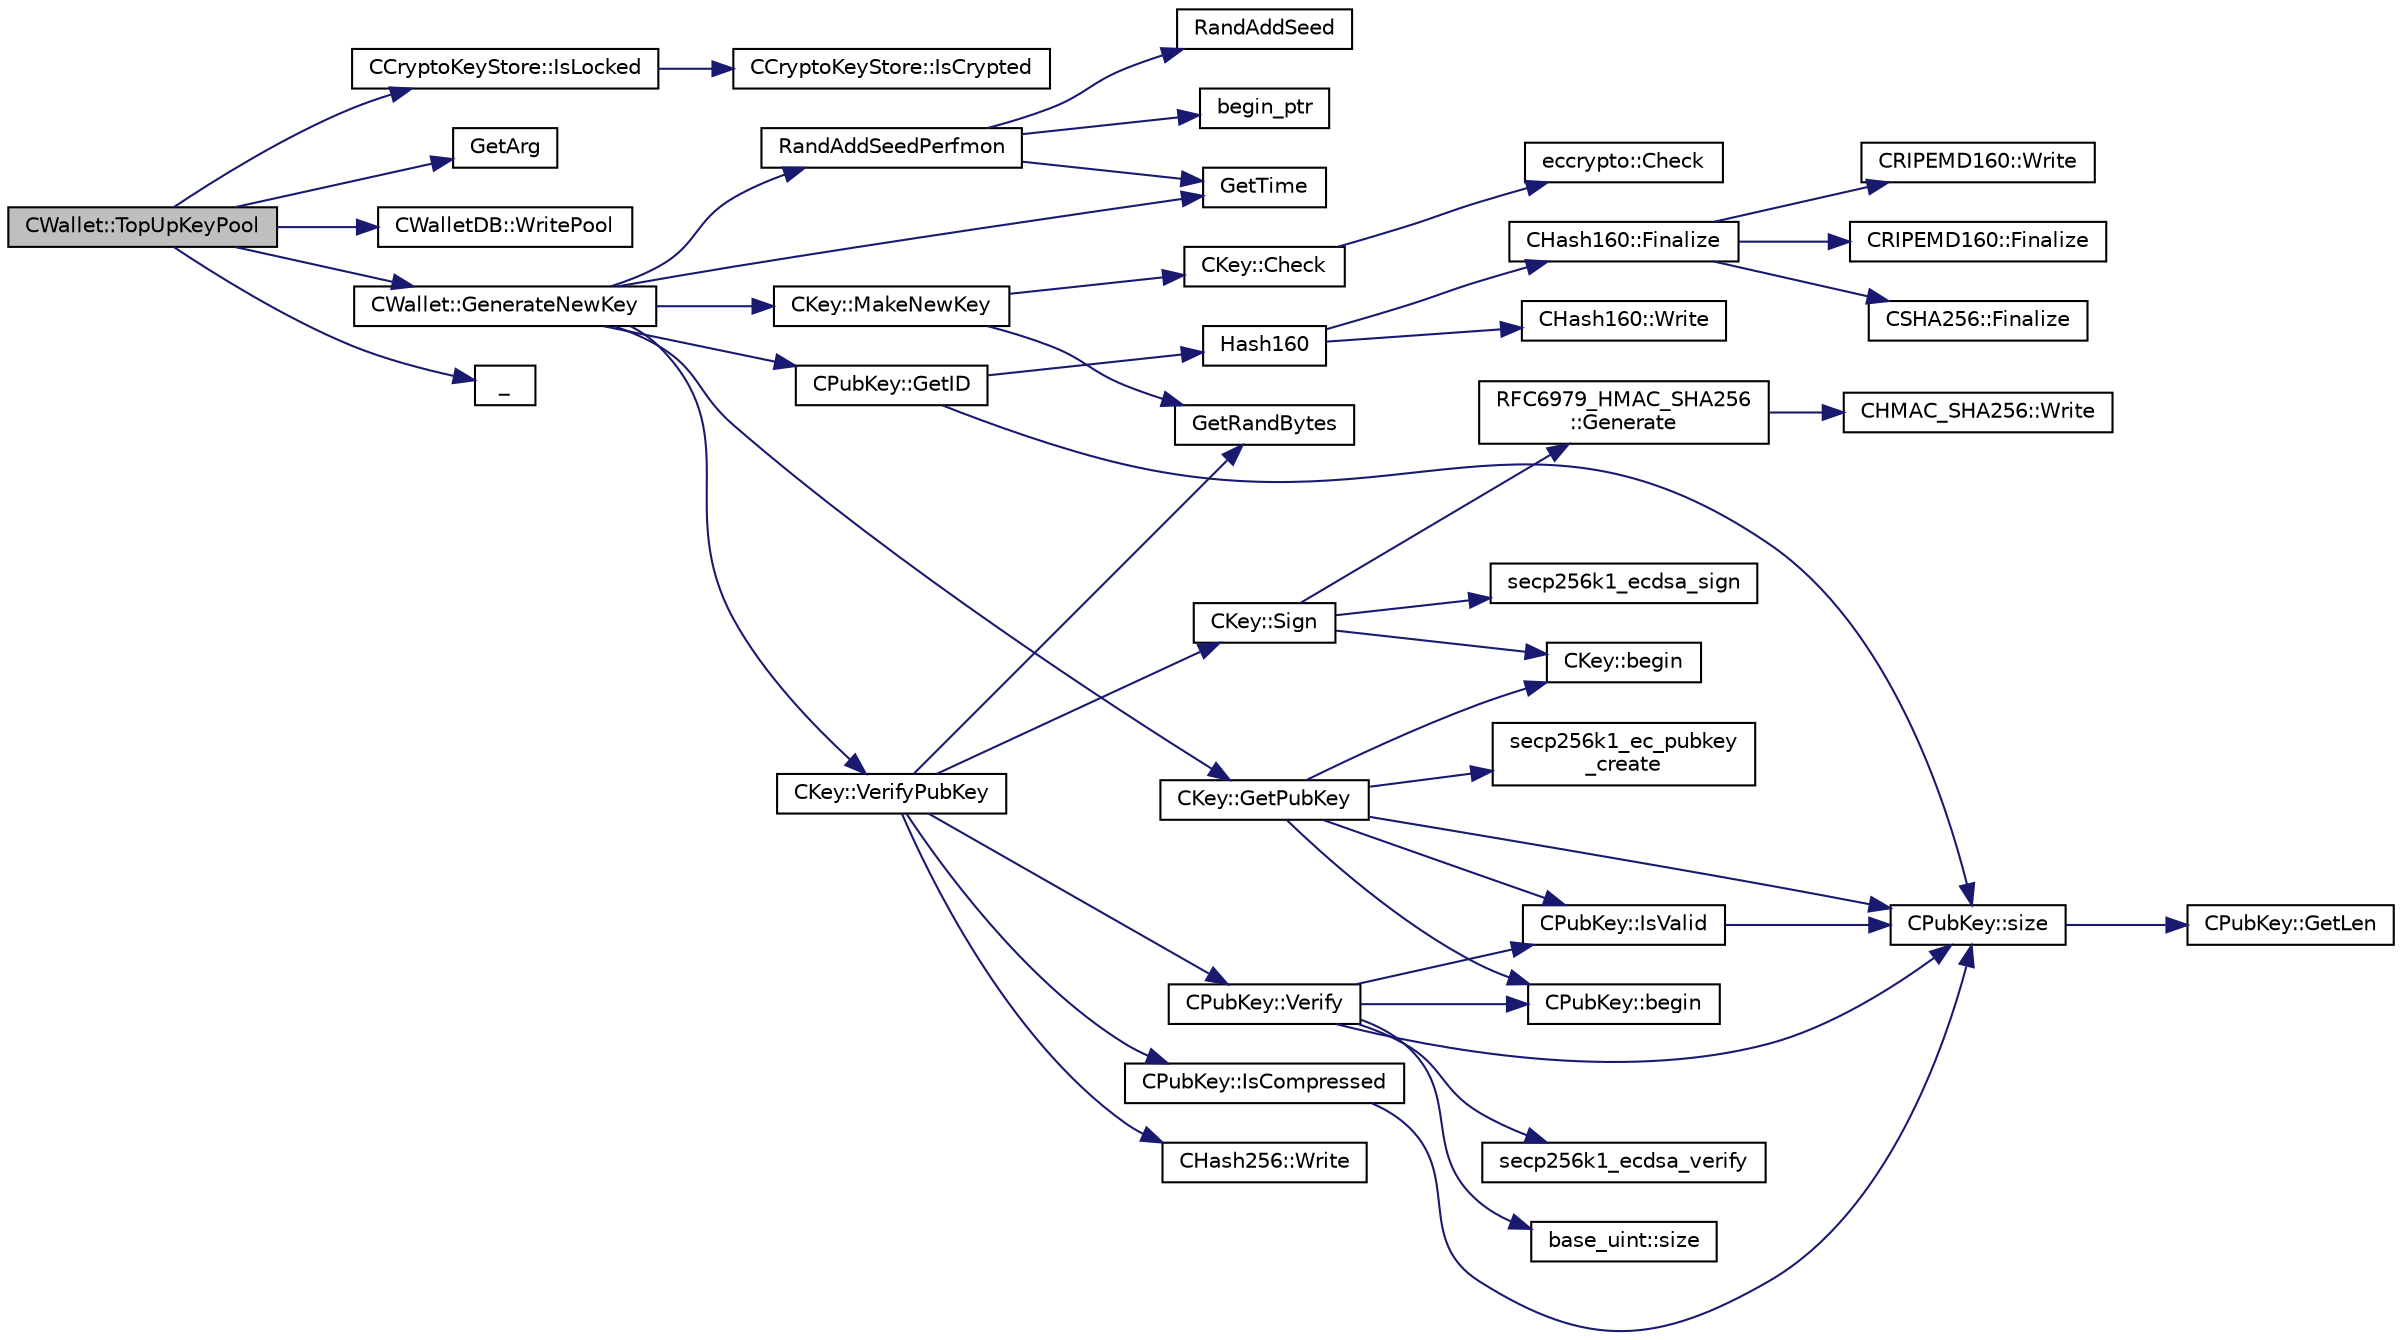 digraph "CWallet::TopUpKeyPool"
{
  edge [fontname="Helvetica",fontsize="10",labelfontname="Helvetica",labelfontsize="10"];
  node [fontname="Helvetica",fontsize="10",shape=record];
  rankdir="LR";
  Node1322 [label="CWallet::TopUpKeyPool",height=0.2,width=0.4,color="black", fillcolor="grey75", style="filled", fontcolor="black"];
  Node1322 -> Node1323 [color="midnightblue",fontsize="10",style="solid",fontname="Helvetica"];
  Node1323 [label="CCryptoKeyStore::IsLocked",height=0.2,width=0.4,color="black", fillcolor="white", style="filled",URL="$class_c_crypto_key_store.html#a52919fa284a3aa10f1b4bd6018b6dbee"];
  Node1323 -> Node1324 [color="midnightblue",fontsize="10",style="solid",fontname="Helvetica"];
  Node1324 [label="CCryptoKeyStore::IsCrypted",height=0.2,width=0.4,color="black", fillcolor="white", style="filled",URL="$class_c_crypto_key_store.html#acc8fed44366c98fb481333ca6e867088"];
  Node1322 -> Node1325 [color="midnightblue",fontsize="10",style="solid",fontname="Helvetica"];
  Node1325 [label="GetArg",height=0.2,width=0.4,color="black", fillcolor="white", style="filled",URL="$util_8cpp.html#a24f685720bf40370e5bd2a192ad50cd8",tooltip="Return string argument or default value. "];
  Node1322 -> Node1326 [color="midnightblue",fontsize="10",style="solid",fontname="Helvetica"];
  Node1326 [label="CWalletDB::WritePool",height=0.2,width=0.4,color="black", fillcolor="white", style="filled",URL="$class_c_wallet_d_b.html#ad43630ad28a68c3e8b1a633f09aa0964"];
  Node1322 -> Node1327 [color="midnightblue",fontsize="10",style="solid",fontname="Helvetica"];
  Node1327 [label="CWallet::GenerateNewKey",height=0.2,width=0.4,color="black", fillcolor="white", style="filled",URL="$group__map_wallet.html#ga061fe7f54f80ec40f856b3e6365c2f4a"];
  Node1327 -> Node1328 [color="midnightblue",fontsize="10",style="solid",fontname="Helvetica"];
  Node1328 [label="RandAddSeedPerfmon",height=0.2,width=0.4,color="black", fillcolor="white", style="filled",URL="$random_8cpp.html#a786af12a87491f8dc24351d93b9833b6"];
  Node1328 -> Node1329 [color="midnightblue",fontsize="10",style="solid",fontname="Helvetica"];
  Node1329 [label="RandAddSeed",height=0.2,width=0.4,color="black", fillcolor="white", style="filled",URL="$random_8cpp.html#ab699fbdf803610a4e2060fd87787f7e0",tooltip="Seed OpenSSL PRNG with additional entropy data. "];
  Node1328 -> Node1330 [color="midnightblue",fontsize="10",style="solid",fontname="Helvetica"];
  Node1330 [label="GetTime",height=0.2,width=0.4,color="black", fillcolor="white", style="filled",URL="$utiltime_8cpp.html#a46fac5fba8ba905b5f9acb364f5d8c6f",tooltip="For unit testing. "];
  Node1328 -> Node1331 [color="midnightblue",fontsize="10",style="solid",fontname="Helvetica"];
  Node1331 [label="begin_ptr",height=0.2,width=0.4,color="black", fillcolor="white", style="filled",URL="$serialize_8h.html#a19966d167c527d2be493ac9aba27c249",tooltip="Get begin pointer of vector (non-const version). "];
  Node1327 -> Node1332 [color="midnightblue",fontsize="10",style="solid",fontname="Helvetica"];
  Node1332 [label="CKey::MakeNewKey",height=0.2,width=0.4,color="black", fillcolor="white", style="filled",URL="$class_c_key.html#a9d12ed9d297e4286250fd7ea6b59e1a5",tooltip="Generate a new private key using a cryptographic PRNG. "];
  Node1332 -> Node1333 [color="midnightblue",fontsize="10",style="solid",fontname="Helvetica"];
  Node1333 [label="GetRandBytes",height=0.2,width=0.4,color="black", fillcolor="white", style="filled",URL="$random_8cpp.html#ada0c29949c4d1ac0cc027d93c4771423",tooltip="Functions to gather random data via the OpenSSL PRNG. "];
  Node1332 -> Node1334 [color="midnightblue",fontsize="10",style="solid",fontname="Helvetica"];
  Node1334 [label="CKey::Check",height=0.2,width=0.4,color="black", fillcolor="white", style="filled",URL="$class_c_key.html#acec869bc75fa8f4d619ab025d367a97c",tooltip="Check whether the 32-byte array pointed to be vch is valid keydata. "];
  Node1334 -> Node1335 [color="midnightblue",fontsize="10",style="solid",fontname="Helvetica"];
  Node1335 [label="eccrypto::Check",height=0.2,width=0.4,color="black", fillcolor="white", style="filled",URL="$namespaceeccrypto.html#a231bdcb32521375b68fbdaf0d952cfd0"];
  Node1327 -> Node1336 [color="midnightblue",fontsize="10",style="solid",fontname="Helvetica"];
  Node1336 [label="CKey::GetPubKey",height=0.2,width=0.4,color="black", fillcolor="white", style="filled",URL="$class_c_key.html#aa1085c59603a62db6ec776300f250337",tooltip="Compute the public key from a private key. "];
  Node1336 -> Node1337 [color="midnightblue",fontsize="10",style="solid",fontname="Helvetica"];
  Node1337 [label="secp256k1_ec_pubkey\l_create",height=0.2,width=0.4,color="black", fillcolor="white", style="filled",URL="$secp256k1_8h.html#a22e1ef593e0d06d40b4f233e91447aa3",tooltip="Compute the public key for a secret key. "];
  Node1336 -> Node1338 [color="midnightblue",fontsize="10",style="solid",fontname="Helvetica"];
  Node1338 [label="CPubKey::begin",height=0.2,width=0.4,color="black", fillcolor="white", style="filled",URL="$class_c_pub_key.html#a859ab9909d68092d6d4fc739237ab358"];
  Node1336 -> Node1339 [color="midnightblue",fontsize="10",style="solid",fontname="Helvetica"];
  Node1339 [label="CKey::begin",height=0.2,width=0.4,color="black", fillcolor="white", style="filled",URL="$class_c_key.html#ab8dee0ad9d933304a22284ee40040847"];
  Node1336 -> Node1340 [color="midnightblue",fontsize="10",style="solid",fontname="Helvetica"];
  Node1340 [label="CPubKey::size",height=0.2,width=0.4,color="black", fillcolor="white", style="filled",URL="$class_c_pub_key.html#a6bb28fcf0a5f799c69f5b7269363b309",tooltip="Simple read-only vector-like interface to the pubkey data. "];
  Node1340 -> Node1341 [color="midnightblue",fontsize="10",style="solid",fontname="Helvetica"];
  Node1341 [label="CPubKey::GetLen",height=0.2,width=0.4,color="black", fillcolor="white", style="filled",URL="$class_c_pub_key.html#a7dc71b3f037c84268dc22de97d7b65fb",tooltip="Compute the length of a pubkey with a given first byte. "];
  Node1336 -> Node1342 [color="midnightblue",fontsize="10",style="solid",fontname="Helvetica"];
  Node1342 [label="CPubKey::IsValid",height=0.2,width=0.4,color="black", fillcolor="white", style="filled",URL="$class_c_pub_key.html#a4fa94293cf8577fd039b9a133f6c7f30"];
  Node1342 -> Node1340 [color="midnightblue",fontsize="10",style="solid",fontname="Helvetica"];
  Node1327 -> Node1343 [color="midnightblue",fontsize="10",style="solid",fontname="Helvetica"];
  Node1343 [label="CKey::VerifyPubKey",height=0.2,width=0.4,color="black", fillcolor="white", style="filled",URL="$class_c_key.html#ac53425b8d0f89067bce781c485101b20",tooltip="Verify thoroughly whether a private key and a public key match. "];
  Node1343 -> Node1344 [color="midnightblue",fontsize="10",style="solid",fontname="Helvetica"];
  Node1344 [label="CPubKey::IsCompressed",height=0.2,width=0.4,color="black", fillcolor="white", style="filled",URL="$class_c_pub_key.html#a25f8b70340ad20ddab0f80ec4cee9396",tooltip="Check whether this is a compressed public key. "];
  Node1344 -> Node1340 [color="midnightblue",fontsize="10",style="solid",fontname="Helvetica"];
  Node1343 -> Node1333 [color="midnightblue",fontsize="10",style="solid",fontname="Helvetica"];
  Node1343 -> Node1345 [color="midnightblue",fontsize="10",style="solid",fontname="Helvetica"];
  Node1345 [label="CHash256::Write",height=0.2,width=0.4,color="black", fillcolor="white", style="filled",URL="$class_c_hash256.html#a9cc25033c6435cb28e2e8e377c949a7a"];
  Node1343 -> Node1346 [color="midnightblue",fontsize="10",style="solid",fontname="Helvetica"];
  Node1346 [label="CKey::Sign",height=0.2,width=0.4,color="black", fillcolor="white", style="filled",URL="$class_c_key.html#aa9b184a4a71d3e1a40aab360cf68e86c",tooltip="Create a DER-serialized signature. "];
  Node1346 -> Node1339 [color="midnightblue",fontsize="10",style="solid",fontname="Helvetica"];
  Node1346 -> Node1347 [color="midnightblue",fontsize="10",style="solid",fontname="Helvetica"];
  Node1347 [label="RFC6979_HMAC_SHA256\l::Generate",height=0.2,width=0.4,color="black", fillcolor="white", style="filled",URL="$class_r_f_c6979___h_m_a_c___s_h_a256.html#a9f841d552097f528631538e9939e0f70",tooltip="Generate a byte array. "];
  Node1347 -> Node1348 [color="midnightblue",fontsize="10",style="solid",fontname="Helvetica"];
  Node1348 [label="CHMAC_SHA256::Write",height=0.2,width=0.4,color="black", fillcolor="white", style="filled",URL="$class_c_h_m_a_c___s_h_a256.html#a24ac9cf00e60d8028ab79df4aed984ff"];
  Node1346 -> Node1349 [color="midnightblue",fontsize="10",style="solid",fontname="Helvetica"];
  Node1349 [label="secp256k1_ecdsa_sign",height=0.2,width=0.4,color="black", fillcolor="white", style="filled",URL="$secp256k1_8h.html#a404cd9e314fed41b71233ff8beb4703f",tooltip="Create an ECDSA signature. "];
  Node1343 -> Node1350 [color="midnightblue",fontsize="10",style="solid",fontname="Helvetica"];
  Node1350 [label="CPubKey::Verify",height=0.2,width=0.4,color="black", fillcolor="white", style="filled",URL="$class_c_pub_key.html#a5b3fef213b227394ca9d0a1e3baa957e",tooltip="Verify a DER signature (~72 bytes). "];
  Node1350 -> Node1342 [color="midnightblue",fontsize="10",style="solid",fontname="Helvetica"];
  Node1350 -> Node1351 [color="midnightblue",fontsize="10",style="solid",fontname="Helvetica"];
  Node1351 [label="secp256k1_ecdsa_verify",height=0.2,width=0.4,color="black", fillcolor="white", style="filled",URL="$secp256k1_8h.html#a036c40da27ed92a1054da4226660127a",tooltip="Verify an ECDSA signature. "];
  Node1350 -> Node1352 [color="midnightblue",fontsize="10",style="solid",fontname="Helvetica"];
  Node1352 [label="base_uint::size",height=0.2,width=0.4,color="black", fillcolor="white", style="filled",URL="$classbase__uint.html#a1f49b034e686269601ea89b0319b8004"];
  Node1350 -> Node1338 [color="midnightblue",fontsize="10",style="solid",fontname="Helvetica"];
  Node1350 -> Node1340 [color="midnightblue",fontsize="10",style="solid",fontname="Helvetica"];
  Node1327 -> Node1330 [color="midnightblue",fontsize="10",style="solid",fontname="Helvetica"];
  Node1327 -> Node1353 [color="midnightblue",fontsize="10",style="solid",fontname="Helvetica"];
  Node1353 [label="CPubKey::GetID",height=0.2,width=0.4,color="black", fillcolor="white", style="filled",URL="$class_c_pub_key.html#a2675f7e6f72eff68e7a5227289feb021",tooltip="Get the KeyID of this public key (hash of its serialization) "];
  Node1353 -> Node1354 [color="midnightblue",fontsize="10",style="solid",fontname="Helvetica"];
  Node1354 [label="Hash160",height=0.2,width=0.4,color="black", fillcolor="white", style="filled",URL="$hash_8h.html#a4490f70ddae16e9e48460a0416a48a6b",tooltip="Compute the 160-bit hash an object. "];
  Node1354 -> Node1355 [color="midnightblue",fontsize="10",style="solid",fontname="Helvetica"];
  Node1355 [label="CHash160::Write",height=0.2,width=0.4,color="black", fillcolor="white", style="filled",URL="$class_c_hash160.html#af56cdd9443013eb68b246aa8450217f2"];
  Node1354 -> Node1356 [color="midnightblue",fontsize="10",style="solid",fontname="Helvetica"];
  Node1356 [label="CHash160::Finalize",height=0.2,width=0.4,color="black", fillcolor="white", style="filled",URL="$class_c_hash160.html#a9bb08e1772002ae1a5d85017ba7952ee"];
  Node1356 -> Node1357 [color="midnightblue",fontsize="10",style="solid",fontname="Helvetica"];
  Node1357 [label="CSHA256::Finalize",height=0.2,width=0.4,color="black", fillcolor="white", style="filled",URL="$class_c_s_h_a256.html#a4259230be0caefa590bc324fc12b9b90"];
  Node1356 -> Node1358 [color="midnightblue",fontsize="10",style="solid",fontname="Helvetica"];
  Node1358 [label="CRIPEMD160::Write",height=0.2,width=0.4,color="black", fillcolor="white", style="filled",URL="$class_c_r_i_p_e_m_d160.html#a221143b9d94af623d07c4f4ba1bf6007"];
  Node1356 -> Node1359 [color="midnightblue",fontsize="10",style="solid",fontname="Helvetica"];
  Node1359 [label="CRIPEMD160::Finalize",height=0.2,width=0.4,color="black", fillcolor="white", style="filled",URL="$class_c_r_i_p_e_m_d160.html#a2a11566fbf9d1339b819833313fc4e51"];
  Node1353 -> Node1340 [color="midnightblue",fontsize="10",style="solid",fontname="Helvetica"];
  Node1322 -> Node1360 [color="midnightblue",fontsize="10",style="solid",fontname="Helvetica"];
  Node1360 [label="_",height=0.2,width=0.4,color="black", fillcolor="white", style="filled",URL="$ui__interface_8h.html#aad133bb6103b53cebf03fd01e2f11ba1",tooltip="Translation function: Call Translate signal on UI interface, which returns a boost::optional result..."];
}
